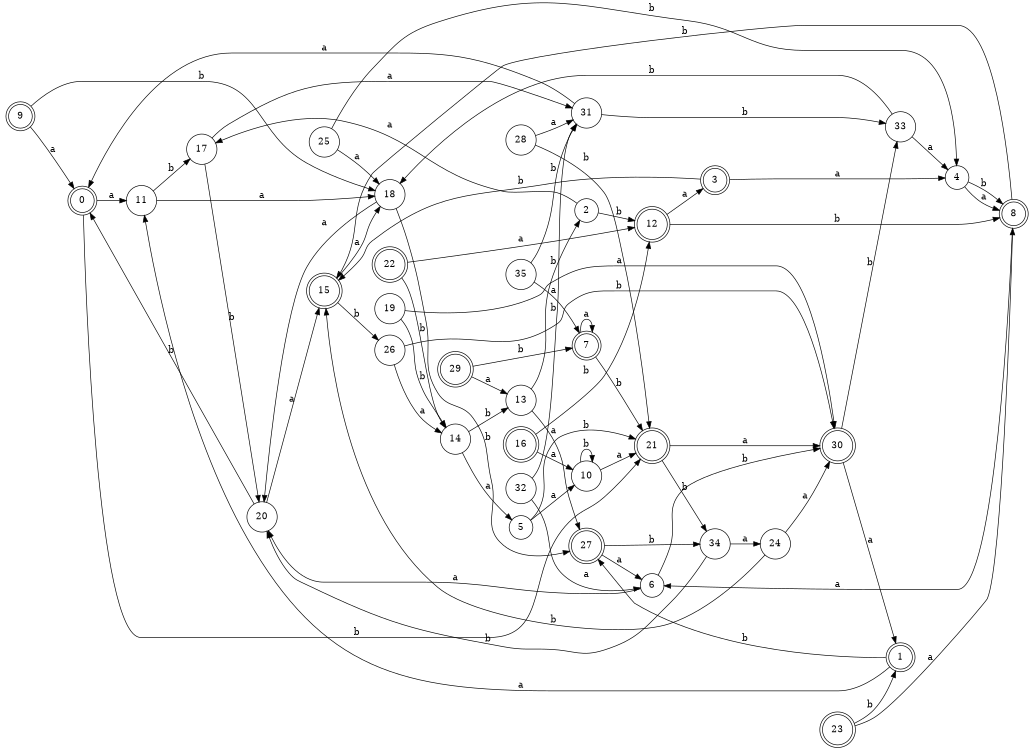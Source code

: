 digraph n29_3 {
__start0 [label="" shape="none"];

rankdir=LR;
size="8,5";

s0 [style="rounded,filled", color="black", fillcolor="white" shape="doublecircle", label="0"];
s1 [style="rounded,filled", color="black", fillcolor="white" shape="doublecircle", label="1"];
s2 [style="filled", color="black", fillcolor="white" shape="circle", label="2"];
s3 [style="rounded,filled", color="black", fillcolor="white" shape="doublecircle", label="3"];
s4 [style="filled", color="black", fillcolor="white" shape="circle", label="4"];
s5 [style="filled", color="black", fillcolor="white" shape="circle", label="5"];
s6 [style="filled", color="black", fillcolor="white" shape="circle", label="6"];
s7 [style="rounded,filled", color="black", fillcolor="white" shape="doublecircle", label="7"];
s8 [style="rounded,filled", color="black", fillcolor="white" shape="doublecircle", label="8"];
s9 [style="rounded,filled", color="black", fillcolor="white" shape="doublecircle", label="9"];
s10 [style="filled", color="black", fillcolor="white" shape="circle", label="10"];
s11 [style="filled", color="black", fillcolor="white" shape="circle", label="11"];
s12 [style="rounded,filled", color="black", fillcolor="white" shape="doublecircle", label="12"];
s13 [style="filled", color="black", fillcolor="white" shape="circle", label="13"];
s14 [style="filled", color="black", fillcolor="white" shape="circle", label="14"];
s15 [style="rounded,filled", color="black", fillcolor="white" shape="doublecircle", label="15"];
s16 [style="rounded,filled", color="black", fillcolor="white" shape="doublecircle", label="16"];
s17 [style="filled", color="black", fillcolor="white" shape="circle", label="17"];
s18 [style="filled", color="black", fillcolor="white" shape="circle", label="18"];
s19 [style="filled", color="black", fillcolor="white" shape="circle", label="19"];
s20 [style="filled", color="black", fillcolor="white" shape="circle", label="20"];
s21 [style="rounded,filled", color="black", fillcolor="white" shape="doublecircle", label="21"];
s22 [style="rounded,filled", color="black", fillcolor="white" shape="doublecircle", label="22"];
s23 [style="rounded,filled", color="black", fillcolor="white" shape="doublecircle", label="23"];
s24 [style="filled", color="black", fillcolor="white" shape="circle", label="24"];
s25 [style="filled", color="black", fillcolor="white" shape="circle", label="25"];
s26 [style="filled", color="black", fillcolor="white" shape="circle", label="26"];
s27 [style="rounded,filled", color="black", fillcolor="white" shape="doublecircle", label="27"];
s28 [style="filled", color="black", fillcolor="white" shape="circle", label="28"];
s29 [style="rounded,filled", color="black", fillcolor="white" shape="doublecircle", label="29"];
s30 [style="rounded,filled", color="black", fillcolor="white" shape="doublecircle", label="30"];
s31 [style="filled", color="black", fillcolor="white" shape="circle", label="31"];
s32 [style="filled", color="black", fillcolor="white" shape="circle", label="32"];
s33 [style="filled", color="black", fillcolor="white" shape="circle", label="33"];
s34 [style="filled", color="black", fillcolor="white" shape="circle", label="34"];
s35 [style="filled", color="black", fillcolor="white" shape="circle", label="35"];
s0 -> s11 [label="a"];
s0 -> s21 [label="b"];
s1 -> s11 [label="a"];
s1 -> s27 [label="b"];
s2 -> s17 [label="a"];
s2 -> s12 [label="b"];
s3 -> s4 [label="a"];
s3 -> s15 [label="b"];
s4 -> s8 [label="a"];
s4 -> s8 [label="b"];
s5 -> s10 [label="a"];
s5 -> s21 [label="b"];
s6 -> s20 [label="a"];
s6 -> s30 [label="b"];
s7 -> s7 [label="a"];
s7 -> s21 [label="b"];
s8 -> s6 [label="a"];
s8 -> s15 [label="b"];
s9 -> s0 [label="a"];
s9 -> s18 [label="b"];
s10 -> s21 [label="a"];
s10 -> s10 [label="b"];
s11 -> s18 [label="a"];
s11 -> s17 [label="b"];
s12 -> s3 [label="a"];
s12 -> s8 [label="b"];
s13 -> s27 [label="a"];
s13 -> s2 [label="b"];
s14 -> s5 [label="a"];
s14 -> s13 [label="b"];
s15 -> s18 [label="a"];
s15 -> s26 [label="b"];
s16 -> s10 [label="a"];
s16 -> s12 [label="b"];
s17 -> s31 [label="a"];
s17 -> s20 [label="b"];
s18 -> s20 [label="a"];
s18 -> s27 [label="b"];
s19 -> s30 [label="a"];
s19 -> s14 [label="b"];
s20 -> s15 [label="a"];
s20 -> s0 [label="b"];
s21 -> s30 [label="a"];
s21 -> s34 [label="b"];
s22 -> s12 [label="a"];
s22 -> s14 [label="b"];
s23 -> s8 [label="a"];
s23 -> s1 [label="b"];
s24 -> s30 [label="a"];
s24 -> s15 [label="b"];
s25 -> s18 [label="a"];
s25 -> s4 [label="b"];
s26 -> s14 [label="a"];
s26 -> s30 [label="b"];
s27 -> s6 [label="a"];
s27 -> s34 [label="b"];
s28 -> s31 [label="a"];
s28 -> s21 [label="b"];
s29 -> s13 [label="a"];
s29 -> s7 [label="b"];
s30 -> s1 [label="a"];
s30 -> s33 [label="b"];
s31 -> s0 [label="a"];
s31 -> s33 [label="b"];
s32 -> s6 [label="a"];
s32 -> s31 [label="b"];
s33 -> s4 [label="a"];
s33 -> s18 [label="b"];
s34 -> s24 [label="a"];
s34 -> s20 [label="b"];
s35 -> s7 [label="a"];
s35 -> s31 [label="b"];

}